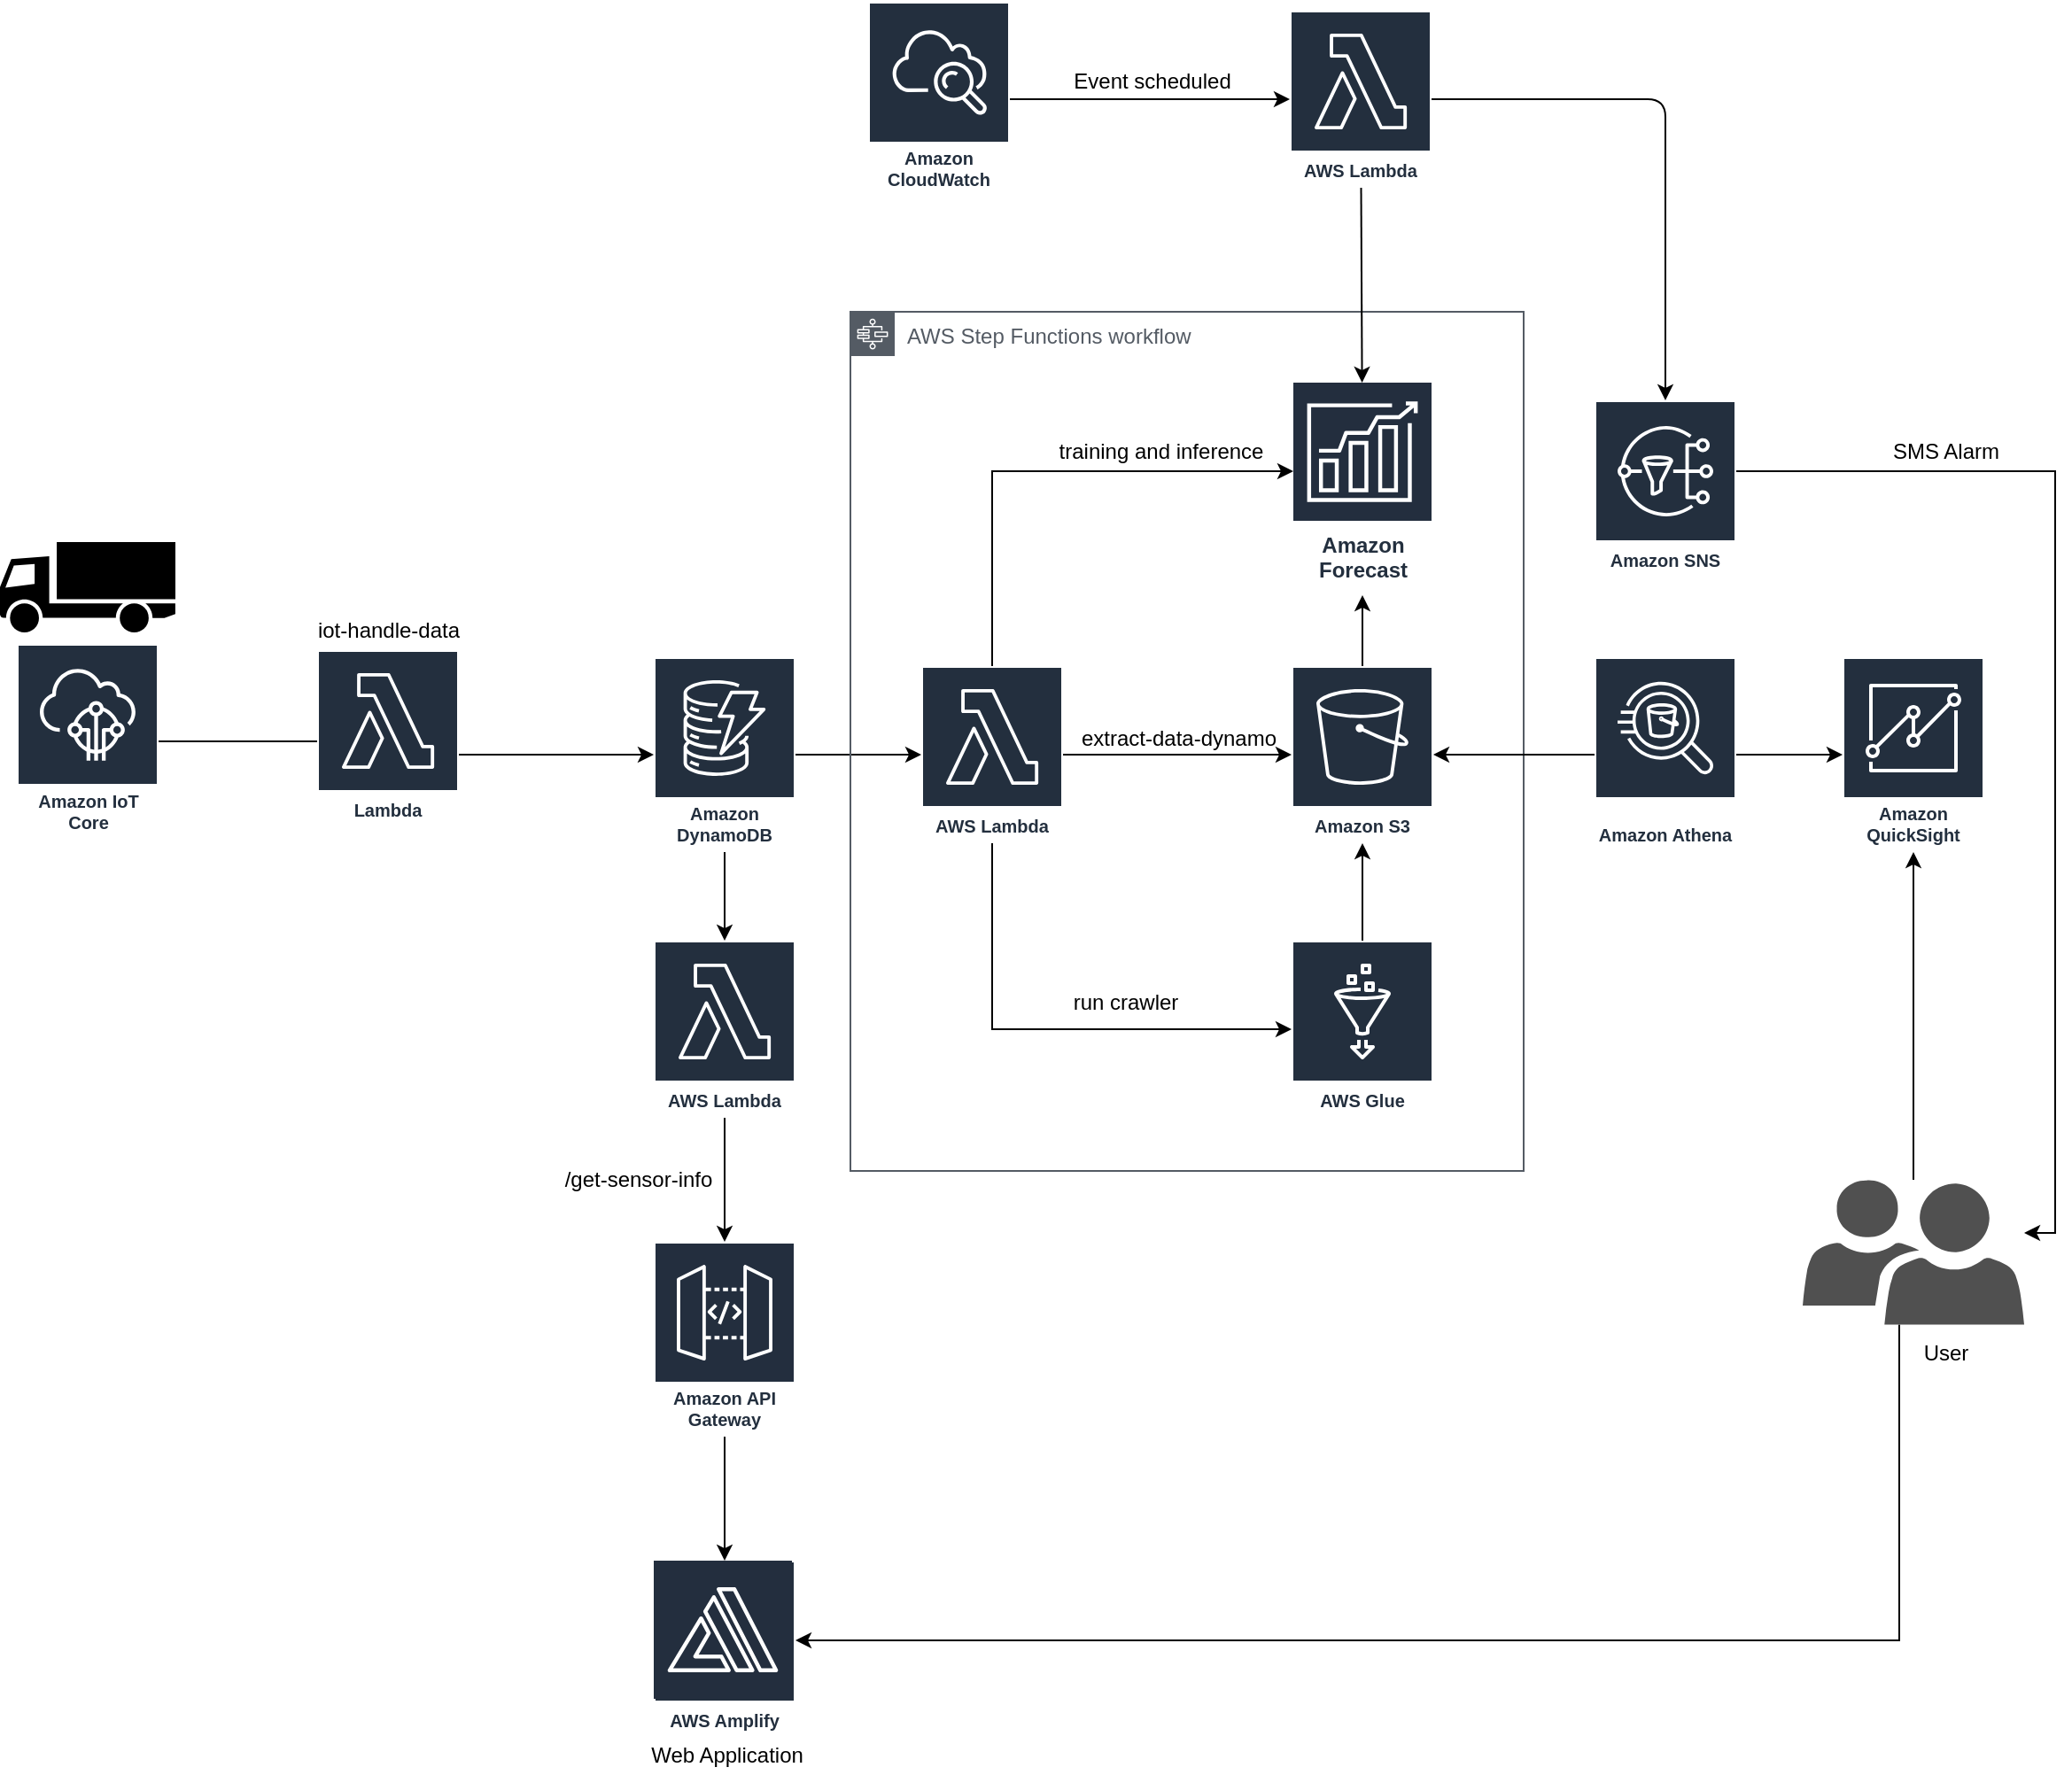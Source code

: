 <mxfile version="12.4.8" type="device"><diagram id="260FE1OE-70gevE-x50B" name="Page-1"><mxGraphModel dx="2451" dy="1729" grid="1" gridSize="10" guides="1" tooltips="1" connect="1" arrows="1" fold="1" page="1" pageScale="1" pageWidth="1100" pageHeight="850" math="0" shadow="0"><root><mxCell id="0"/><mxCell id="1" parent="0"/><mxCell id="q9Px4HH6QI15T7e6A_qV-3" style="edgeStyle=orthogonalEdgeStyle;rounded=0;orthogonalLoop=1;jettySize=auto;html=1;" parent="1" source="q9Px4HH6QI15T7e6A_qV-1" target="q9Px4HH6QI15T7e6A_qV-2" edge="1"><mxGeometry relative="1" as="geometry"/></mxCell><mxCell id="q9Px4HH6QI15T7e6A_qV-1" value="Amazon IoT Core" style="outlineConnect=0;fontColor=#232F3E;gradientColor=none;strokeColor=#ffffff;fillColor=#232F3E;dashed=0;verticalLabelPosition=middle;verticalAlign=bottom;align=center;html=1;whiteSpace=wrap;fontSize=10;fontStyle=1;spacing=3;shape=mxgraph.aws4.productIcon;prIcon=mxgraph.aws4.iot_core;" parent="1" vertex="1"><mxGeometry x="-50.5" y="127.5" width="80" height="110" as="geometry"/></mxCell><mxCell id="q9Px4HH6QI15T7e6A_qV-6" style="edgeStyle=orthogonalEdgeStyle;rounded=0;orthogonalLoop=1;jettySize=auto;html=1;" parent="1" source="q9Px4HH6QI15T7e6A_qV-2" target="q9Px4HH6QI15T7e6A_qV-4" edge="1"><mxGeometry relative="1" as="geometry"><Array as="points"/><mxPoint x="399" y="245" as="sourcePoint"/></mxGeometry></mxCell><mxCell id="q9Px4HH6QI15T7e6A_qV-15" style="edgeStyle=orthogonalEdgeStyle;rounded=0;orthogonalLoop=1;jettySize=auto;html=1;" parent="1" source="q9Px4HH6QI15T7e6A_qV-2" target="q9Px4HH6QI15T7e6A_qV-14" edge="1"><mxGeometry relative="1" as="geometry"/></mxCell><mxCell id="q9Px4HH6QI15T7e6A_qV-2" value="Amazon DynamoDB" style="outlineConnect=0;fontColor=#232F3E;gradientColor=none;strokeColor=#ffffff;fillColor=#232F3E;dashed=0;verticalLabelPosition=middle;verticalAlign=bottom;align=center;html=1;whiteSpace=wrap;fontSize=10;fontStyle=1;spacing=3;shape=mxgraph.aws4.productIcon;prIcon=mxgraph.aws4.dynamodb;" parent="1" vertex="1"><mxGeometry x="309" y="135" width="80" height="110" as="geometry"/></mxCell><mxCell id="q9Px4HH6QI15T7e6A_qV-7" style="edgeStyle=orthogonalEdgeStyle;rounded=0;orthogonalLoop=1;jettySize=auto;html=1;" parent="1" source="q9Px4HH6QI15T7e6A_qV-4" target="q9Px4HH6QI15T7e6A_qV-5" edge="1"><mxGeometry relative="1" as="geometry"><Array as="points"/></mxGeometry></mxCell><mxCell id="q9Px4HH6QI15T7e6A_qV-4" value="AWS Lambda" style="outlineConnect=0;fontColor=#232F3E;gradientColor=none;strokeColor=#ffffff;fillColor=#232F3E;dashed=0;verticalLabelPosition=middle;verticalAlign=bottom;align=center;html=1;whiteSpace=wrap;fontSize=10;fontStyle=1;spacing=3;shape=mxgraph.aws4.productIcon;prIcon=mxgraph.aws4.lambda;" parent="1" vertex="1"><mxGeometry x="309" y="295" width="80" height="100" as="geometry"/></mxCell><mxCell id="q9Px4HH6QI15T7e6A_qV-9" style="edgeStyle=orthogonalEdgeStyle;rounded=0;orthogonalLoop=1;jettySize=auto;html=1;" parent="1" source="q9Px4HH6QI15T7e6A_qV-5" target="q9Px4HH6QI15T7e6A_qV-8" edge="1"><mxGeometry relative="1" as="geometry"/></mxCell><mxCell id="q9Px4HH6QI15T7e6A_qV-5" value="Amazon API Gateway" style="outlineConnect=0;fontColor=#232F3E;gradientColor=none;strokeColor=#ffffff;fillColor=#232e3e;dashed=0;verticalLabelPosition=middle;verticalAlign=bottom;align=center;html=1;whiteSpace=wrap;fontSize=10;fontStyle=1;spacing=3;shape=mxgraph.aws4.productIcon;prIcon=mxgraph.aws4.api_gateway;" parent="1" vertex="1"><mxGeometry x="309" y="465" width="80" height="110" as="geometry"/></mxCell><mxCell id="q9Px4HH6QI15T7e6A_qV-8" value="AWS Amplify" style="outlineConnect=0;fontColor=#232F3E;gradientColor=none;strokeColor=#ffffff;fillColor=#232F3E;dashed=0;verticalLabelPosition=middle;verticalAlign=bottom;align=center;html=1;whiteSpace=wrap;fontSize=10;fontStyle=1;spacing=3;shape=mxgraph.aws4.productIcon;prIcon=mxgraph.aws4.s3;" parent="1" vertex="1"><mxGeometry x="309" y="645" width="80" height="100" as="geometry"/></mxCell><mxCell id="q9Px4HH6QI15T7e6A_qV-11" value="/get-sensor-info" style="text;html=1;align=center;verticalAlign=middle;resizable=0;points=[];autosize=1;" parent="1" vertex="1"><mxGeometry x="250" y="420" width="100" height="20" as="geometry"/></mxCell><mxCell id="q9Px4HH6QI15T7e6A_qV-13" value="AWS Step Functions workflow" style="outlineConnect=0;gradientColor=none;html=1;whiteSpace=wrap;fontSize=12;fontStyle=0;shape=mxgraph.aws4.group;grIcon=mxgraph.aws4.group_aws_step_functions_workflow;strokeColor=#545B64;fillColor=none;verticalAlign=top;align=left;spacingLeft=30;fontColor=#545B64;dashed=0;" parent="1" vertex="1"><mxGeometry x="420" y="-60" width="380" height="485" as="geometry"/></mxCell><mxCell id="q9Px4HH6QI15T7e6A_qV-17" style="edgeStyle=orthogonalEdgeStyle;rounded=0;orthogonalLoop=1;jettySize=auto;html=1;" parent="1" source="q9Px4HH6QI15T7e6A_qV-14" target="q9Px4HH6QI15T7e6A_qV-16" edge="1"><mxGeometry relative="1" as="geometry"/></mxCell><mxCell id="q9Px4HH6QI15T7e6A_qV-21" style="edgeStyle=orthogonalEdgeStyle;rounded=0;orthogonalLoop=1;jettySize=auto;html=1;" parent="1" source="q9Px4HH6QI15T7e6A_qV-14" target="q9Px4HH6QI15T7e6A_qV-19" edge="1"><mxGeometry relative="1" as="geometry"><Array as="points"><mxPoint x="500" y="345"/></Array></mxGeometry></mxCell><mxCell id="q9Px4HH6QI15T7e6A_qV-14" value="AWS Lambda" style="outlineConnect=0;fontColor=#232F3E;gradientColor=none;strokeColor=#ffffff;fillColor=#232F3E;dashed=0;verticalLabelPosition=middle;verticalAlign=bottom;align=center;html=1;whiteSpace=wrap;fontSize=10;fontStyle=1;spacing=3;shape=mxgraph.aws4.productIcon;prIcon=mxgraph.aws4.lambda;" parent="1" vertex="1"><mxGeometry x="460" y="140" width="80" height="100" as="geometry"/></mxCell><mxCell id="q9Px4HH6QI15T7e6A_qV-16" value="Amazon S3" style="outlineConnect=0;fontColor=#232F3E;gradientColor=none;strokeColor=#ffffff;fillColor=#232F3E;dashed=0;verticalLabelPosition=middle;verticalAlign=bottom;align=center;html=1;whiteSpace=wrap;fontSize=10;fontStyle=1;spacing=3;shape=mxgraph.aws4.productIcon;prIcon=mxgraph.aws4.s3;" parent="1" vertex="1"><mxGeometry x="669" y="140" width="80" height="100" as="geometry"/></mxCell><mxCell id="q9Px4HH6QI15T7e6A_qV-20" style="edgeStyle=orthogonalEdgeStyle;rounded=0;orthogonalLoop=1;jettySize=auto;html=1;" parent="1" source="q9Px4HH6QI15T7e6A_qV-19" target="q9Px4HH6QI15T7e6A_qV-16" edge="1"><mxGeometry relative="1" as="geometry"/></mxCell><mxCell id="q9Px4HH6QI15T7e6A_qV-19" value="AWS Glue" style="outlineConnect=0;fontColor=#232F3E;gradientColor=none;strokeColor=#ffffff;fillColor=#232F3E;dashed=0;verticalLabelPosition=middle;verticalAlign=bottom;align=center;html=1;whiteSpace=wrap;fontSize=10;fontStyle=1;spacing=3;shape=mxgraph.aws4.productIcon;prIcon=mxgraph.aws4.glue;" parent="1" vertex="1"><mxGeometry x="669" y="295" width="80" height="100" as="geometry"/></mxCell><mxCell id="q9Px4HH6QI15T7e6A_qV-23" style="edgeStyle=orthogonalEdgeStyle;rounded=0;orthogonalLoop=1;jettySize=auto;html=1;" parent="1" source="q9Px4HH6QI15T7e6A_qV-22" target="q9Px4HH6QI15T7e6A_qV-16" edge="1"><mxGeometry relative="1" as="geometry"/></mxCell><mxCell id="q9Px4HH6QI15T7e6A_qV-26" style="edgeStyle=orthogonalEdgeStyle;rounded=0;orthogonalLoop=1;jettySize=auto;html=1;" parent="1" source="q9Px4HH6QI15T7e6A_qV-22" target="q9Px4HH6QI15T7e6A_qV-24" edge="1"><mxGeometry relative="1" as="geometry"/></mxCell><mxCell id="q9Px4HH6QI15T7e6A_qV-22" value="Amazon Athena" style="outlineConnect=0;fontColor=#232F3E;gradientColor=none;strokeColor=#ffffff;fillColor=#232F3E;dashed=0;verticalLabelPosition=middle;verticalAlign=bottom;align=center;html=1;whiteSpace=wrap;fontSize=10;fontStyle=1;spacing=3;shape=mxgraph.aws4.productIcon;prIcon=mxgraph.aws4.athena;" parent="1" vertex="1"><mxGeometry x="840" y="135" width="80" height="110" as="geometry"/></mxCell><mxCell id="q9Px4HH6QI15T7e6A_qV-24" value="Amazon QuickSight" style="outlineConnect=0;fontColor=#232F3E;gradientColor=none;strokeColor=#ffffff;fillColor=#232F3E;dashed=0;verticalLabelPosition=middle;verticalAlign=bottom;align=center;html=1;whiteSpace=wrap;fontSize=10;fontStyle=1;spacing=3;shape=mxgraph.aws4.productIcon;prIcon=mxgraph.aws4.quicksight;" parent="1" vertex="1"><mxGeometry x="980" y="135" width="80" height="110" as="geometry"/></mxCell><mxCell id="q9Px4HH6QI15T7e6A_qV-28" style="edgeStyle=orthogonalEdgeStyle;rounded=0;orthogonalLoop=1;jettySize=auto;html=1;" parent="1" source="q9Px4HH6QI15T7e6A_qV-27" target="q9Px4HH6QI15T7e6A_qV-8" edge="1"><mxGeometry relative="1" as="geometry"><Array as="points"><mxPoint x="1012" y="690"/></Array></mxGeometry></mxCell><mxCell id="q9Px4HH6QI15T7e6A_qV-29" style="edgeStyle=orthogonalEdgeStyle;rounded=0;orthogonalLoop=1;jettySize=auto;html=1;" parent="1" source="q9Px4HH6QI15T7e6A_qV-27" target="q9Px4HH6QI15T7e6A_qV-24" edge="1"><mxGeometry relative="1" as="geometry"/></mxCell><mxCell id="q9Px4HH6QI15T7e6A_qV-27" value="" style="pointerEvents=1;shadow=0;dashed=0;html=1;strokeColor=none;labelPosition=center;verticalLabelPosition=bottom;verticalAlign=top;align=center;fillColor=#505050;shape=mxgraph.mscae.intune.user_group" parent="1" vertex="1"><mxGeometry x="957.5" y="430" width="125" height="81.75" as="geometry"/></mxCell><mxCell id="q9Px4HH6QI15T7e6A_qV-32" value="" style="shape=mxgraph.signs.transportation.truck_1;html=1;fillColor=#000000;strokeColor=none;verticalLabelPosition=bottom;verticalAlign=top;align=center;" parent="1" vertex="1"><mxGeometry x="-60" y="70" width="99" height="51" as="geometry"/></mxCell><mxCell id="q9Px4HH6QI15T7e6A_qV-35" value="&lt;div&gt;User&lt;/div&gt;&lt;div&gt;&lt;br&gt;&lt;/div&gt;" style="text;html=1;align=center;verticalAlign=middle;resizable=0;points=[];autosize=1;" parent="1" vertex="1"><mxGeometry x="1018" y="520" width="40" height="30" as="geometry"/></mxCell><mxCell id="qPCt9e1ShCUAcxf5C4yy-1" value="Lambda" style="outlineConnect=0;fontColor=#232F3E;gradientColor=none;strokeColor=#ffffff;fillColor=#232F3E;dashed=0;verticalLabelPosition=middle;verticalAlign=bottom;align=center;html=1;whiteSpace=wrap;fontSize=10;fontStyle=1;spacing=3;shape=mxgraph.aws4.productIcon;prIcon=mxgraph.aws4.lambda;" vertex="1" parent="1"><mxGeometry x="119" y="131" width="80" height="100" as="geometry"/></mxCell><mxCell id="qPCt9e1ShCUAcxf5C4yy-2" value="iot-handle-data" style="text;html=1;align=center;verticalAlign=middle;resizable=0;points=[];autosize=1;" vertex="1" parent="1"><mxGeometry x="109" y="110" width="100" height="20" as="geometry"/></mxCell><mxCell id="qPCt9e1ShCUAcxf5C4yy-5" value="" style="outlineConnect=0;fontColor=#232F3E;gradientColor=none;gradientDirection=north;fillColor=#232e3e;strokeColor=#ffffff;dashed=0;verticalLabelPosition=bottom;verticalAlign=top;align=center;html=1;fontSize=12;fontStyle=0;aspect=fixed;shape=mxgraph.aws4.resourceIcon;resIcon=mxgraph.aws4.amplify;" vertex="1" parent="1"><mxGeometry x="309" y="645" width="78" height="78" as="geometry"/></mxCell><mxCell id="qPCt9e1ShCUAcxf5C4yy-6" value="extract-data-dynamo" style="text;html=1;align=center;verticalAlign=middle;resizable=0;points=[];autosize=1;" vertex="1" parent="1"><mxGeometry x="540" y="171" width="130" height="20" as="geometry"/></mxCell><mxCell id="qPCt9e1ShCUAcxf5C4yy-7" value="run crawler" style="text;html=1;align=center;verticalAlign=middle;resizable=0;points=[];autosize=1;" vertex="1" parent="1"><mxGeometry x="540" y="320" width="70" height="20" as="geometry"/></mxCell><mxCell id="qPCt9e1ShCUAcxf5C4yy-9" value="&lt;div&gt;&lt;b&gt;Amazon&lt;/b&gt;&lt;/div&gt;&lt;div&gt;&lt;b&gt;Forecast&lt;br&gt;&lt;/b&gt;&lt;/div&gt;" style="outlineConnect=0;fontColor=#232F3E;gradientColor=none;gradientDirection=north;fillColor=#232e3e;strokeColor=#ffffff;dashed=0;verticalLabelPosition=bottom;verticalAlign=top;align=center;html=1;fontSize=12;fontStyle=0;aspect=fixed;shape=mxgraph.aws4.resourceIcon;resIcon=mxgraph.aws4.forecast;" vertex="1" parent="1"><mxGeometry x="670" y="-20" width="78" height="78" as="geometry"/></mxCell><mxCell id="qPCt9e1ShCUAcxf5C4yy-11" style="edgeStyle=orthogonalEdgeStyle;rounded=0;orthogonalLoop=1;jettySize=auto;html=1;" edge="1" parent="1" source="q9Px4HH6QI15T7e6A_qV-14" target="qPCt9e1ShCUAcxf5C4yy-9"><mxGeometry relative="1" as="geometry"><mxPoint x="350" y="200" as="sourcePoint"/><mxPoint x="470" y="200" as="targetPoint"/><Array as="points"><mxPoint x="500" y="30"/></Array></mxGeometry></mxCell><mxCell id="qPCt9e1ShCUAcxf5C4yy-12" style="edgeStyle=orthogonalEdgeStyle;rounded=0;orthogonalLoop=1;jettySize=auto;html=1;" edge="1" parent="1" source="q9Px4HH6QI15T7e6A_qV-16"><mxGeometry relative="1" as="geometry"><mxPoint x="722" y="305" as="sourcePoint"/><mxPoint x="709" y="100" as="targetPoint"/></mxGeometry></mxCell><mxCell id="qPCt9e1ShCUAcxf5C4yy-13" value="Amazon SNS" style="outlineConnect=0;fontColor=#232F3E;gradientColor=none;strokeColor=#ffffff;fillColor=#232F3E;dashed=0;verticalLabelPosition=middle;verticalAlign=bottom;align=center;html=1;whiteSpace=wrap;fontSize=10;fontStyle=1;spacing=3;shape=mxgraph.aws4.productIcon;prIcon=mxgraph.aws4.sns;" vertex="1" parent="1"><mxGeometry x="840" y="-10" width="80" height="100" as="geometry"/></mxCell><mxCell id="qPCt9e1ShCUAcxf5C4yy-16" style="edgeStyle=orthogonalEdgeStyle;rounded=0;orthogonalLoop=1;jettySize=auto;html=1;" edge="1" parent="1" source="qPCt9e1ShCUAcxf5C4yy-13" target="q9Px4HH6QI15T7e6A_qV-27"><mxGeometry relative="1" as="geometry"><mxPoint x="1030.429" y="440" as="sourcePoint"/><mxPoint x="1030.429" y="255" as="targetPoint"/><Array as="points"><mxPoint x="1100" y="30"/><mxPoint x="1100" y="460"/></Array></mxGeometry></mxCell><mxCell id="qPCt9e1ShCUAcxf5C4yy-17" value="SMS Alarm" style="text;html=1;align=center;verticalAlign=middle;resizable=0;points=[];autosize=1;" vertex="1" parent="1"><mxGeometry x="998" y="9" width="80" height="20" as="geometry"/></mxCell><mxCell id="qPCt9e1ShCUAcxf5C4yy-18" value="Web Application" style="text;html=1;align=center;verticalAlign=middle;resizable=0;points=[];autosize=1;" vertex="1" parent="1"><mxGeometry x="300" y="745" width="100" height="20" as="geometry"/></mxCell><mxCell id="qPCt9e1ShCUAcxf5C4yy-19" value="training and inference" style="text;html=1;align=center;verticalAlign=middle;resizable=0;points=[];autosize=1;" vertex="1" parent="1"><mxGeometry x="530" y="9" width="130" height="20" as="geometry"/></mxCell><mxCell id="qPCt9e1ShCUAcxf5C4yy-21" value="AWS Lambda" style="outlineConnect=0;fontColor=#232F3E;gradientColor=none;strokeColor=#ffffff;fillColor=#232F3E;dashed=0;verticalLabelPosition=middle;verticalAlign=bottom;align=center;html=1;whiteSpace=wrap;fontSize=10;fontStyle=1;spacing=3;shape=mxgraph.aws4.productIcon;prIcon=mxgraph.aws4.lambda;" vertex="1" parent="1"><mxGeometry x="668" y="-230" width="80" height="100" as="geometry"/></mxCell><mxCell id="qPCt9e1ShCUAcxf5C4yy-22" value="Amazon CloudWatch" style="outlineConnect=0;fontColor=#232F3E;gradientColor=none;strokeColor=#ffffff;fillColor=#232F3E;dashed=0;verticalLabelPosition=middle;verticalAlign=bottom;align=center;html=1;whiteSpace=wrap;fontSize=10;fontStyle=1;spacing=3;shape=mxgraph.aws4.productIcon;prIcon=mxgraph.aws4.cloudwatch;" vertex="1" parent="1"><mxGeometry x="430" y="-235" width="80" height="110" as="geometry"/></mxCell><mxCell id="qPCt9e1ShCUAcxf5C4yy-23" value="" style="endArrow=classic;html=1;" edge="1" parent="1" source="qPCt9e1ShCUAcxf5C4yy-21" target="qPCt9e1ShCUAcxf5C4yy-9"><mxGeometry width="50" height="50" relative="1" as="geometry"><mxPoint x="750" y="-90" as="sourcePoint"/><mxPoint x="800" y="-140" as="targetPoint"/></mxGeometry></mxCell><mxCell id="qPCt9e1ShCUAcxf5C4yy-24" value="" style="endArrow=classic;html=1;" edge="1" parent="1" source="qPCt9e1ShCUAcxf5C4yy-22" target="qPCt9e1ShCUAcxf5C4yy-21"><mxGeometry width="50" height="50" relative="1" as="geometry"><mxPoint x="550" y="-150" as="sourcePoint"/><mxPoint x="600" y="-200" as="targetPoint"/></mxGeometry></mxCell><mxCell id="qPCt9e1ShCUAcxf5C4yy-25" value="Event scheduled" style="text;html=1;align=center;verticalAlign=middle;resizable=0;points=[];autosize=1;" vertex="1" parent="1"><mxGeometry x="540" y="-200" width="100" height="20" as="geometry"/></mxCell><mxCell id="qPCt9e1ShCUAcxf5C4yy-26" value="" style="endArrow=classic;html=1;" edge="1" parent="1" source="qPCt9e1ShCUAcxf5C4yy-21" target="qPCt9e1ShCUAcxf5C4yy-13"><mxGeometry width="50" height="50" relative="1" as="geometry"><mxPoint x="810" y="-140" as="sourcePoint"/><mxPoint x="860" y="-190" as="targetPoint"/><Array as="points"><mxPoint x="880" y="-180"/></Array></mxGeometry></mxCell></root></mxGraphModel></diagram></mxfile>